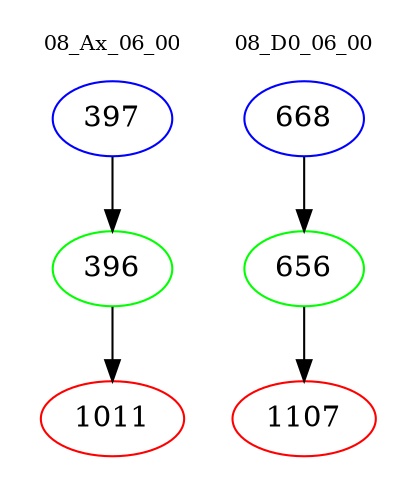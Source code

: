digraph{
subgraph cluster_0 {
color = white
label = "08_Ax_06_00";
fontsize=10;
T0_397 [label="397", color="blue"]
T0_397 -> T0_396 [color="black"]
T0_396 [label="396", color="green"]
T0_396 -> T0_1011 [color="black"]
T0_1011 [label="1011", color="red"]
}
subgraph cluster_1 {
color = white
label = "08_D0_06_00";
fontsize=10;
T1_668 [label="668", color="blue"]
T1_668 -> T1_656 [color="black"]
T1_656 [label="656", color="green"]
T1_656 -> T1_1107 [color="black"]
T1_1107 [label="1107", color="red"]
}
}
